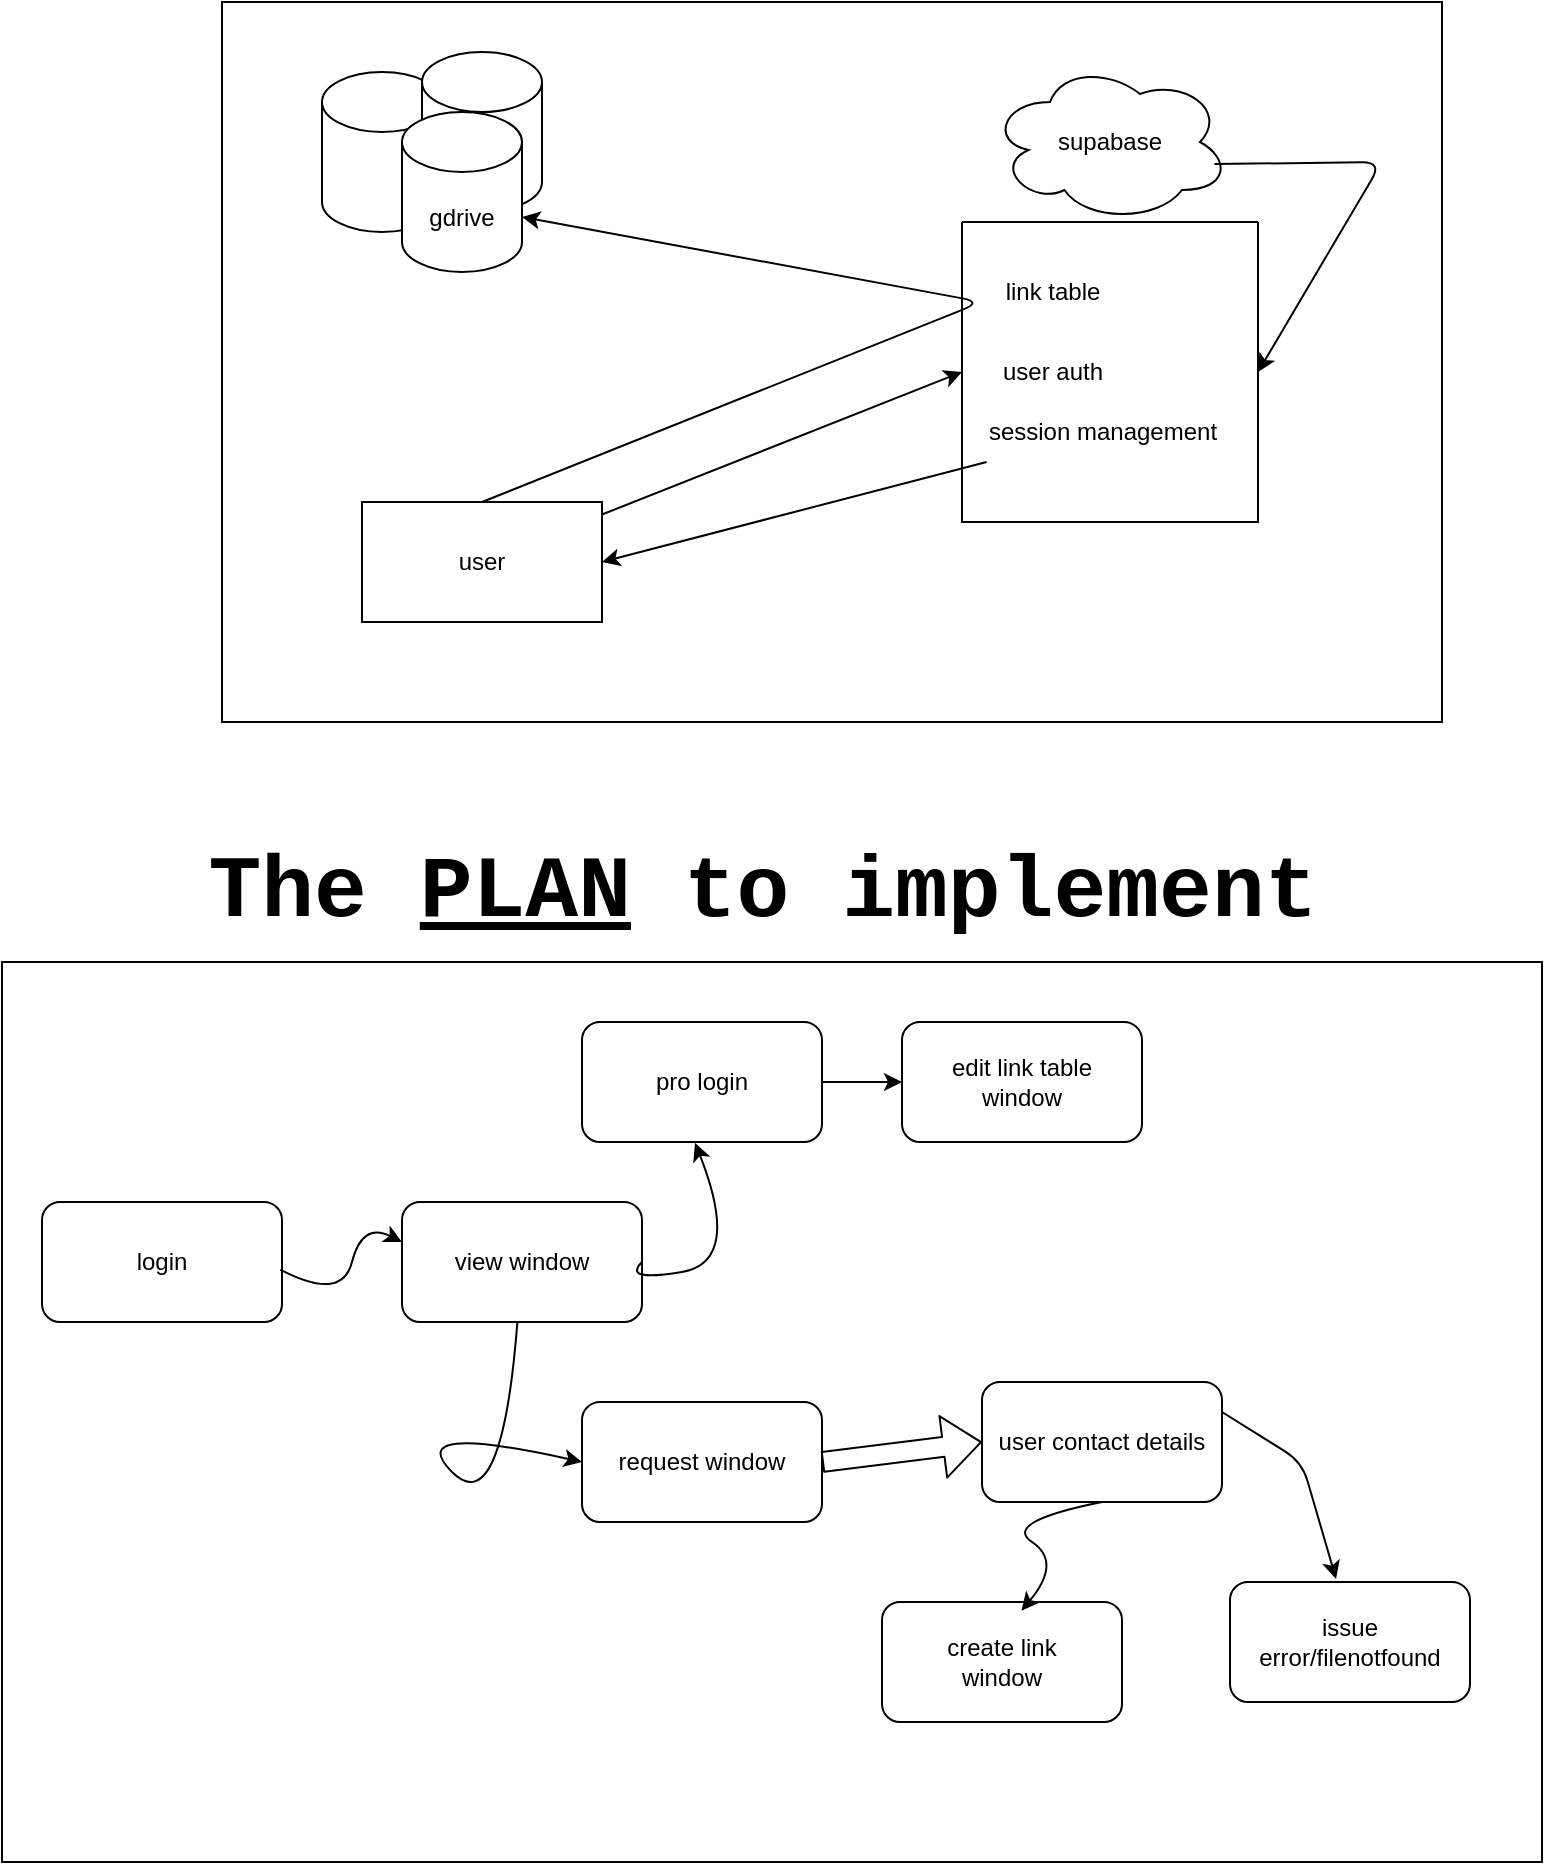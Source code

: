<mxfile>
    <diagram id="v6UFFnsKdNWmGdTV1plk" name="Page-1">
        <mxGraphModel dx="718" dy="970" grid="1" gridSize="10" guides="1" tooltips="1" connect="1" arrows="1" fold="1" page="1" pageScale="1" pageWidth="850" pageHeight="1100" math="0" shadow="0">
            <root>
                <mxCell id="0"/>
                <mxCell id="1" parent="0"/>
                <mxCell id="43" value="" style="rounded=0;whiteSpace=wrap;html=1;" vertex="1" parent="1">
                    <mxGeometry x="30" y="560" width="770" height="450" as="geometry"/>
                </mxCell>
                <mxCell id="19" value="" style="rounded=0;whiteSpace=wrap;html=1;" vertex="1" parent="1">
                    <mxGeometry x="140" y="80" width="610" height="360" as="geometry"/>
                </mxCell>
                <mxCell id="15" style="edgeStyle=none;html=1;exitX=0.5;exitY=0;exitDx=0;exitDy=0;entryX=1;entryY=0;entryDx=0;entryDy=52.5;entryPerimeter=0;" edge="1" parent="1" source="2" target="4">
                    <mxGeometry relative="1" as="geometry">
                        <mxPoint x="350" y="270" as="targetPoint"/>
                        <Array as="points">
                            <mxPoint x="520" y="230"/>
                        </Array>
                    </mxGeometry>
                </mxCell>
                <mxCell id="18" style="edgeStyle=none;html=1;entryX=0;entryY=0.5;entryDx=0;entryDy=0;" edge="1" parent="1" source="2" target="8">
                    <mxGeometry relative="1" as="geometry"/>
                </mxCell>
                <mxCell id="2" value="user" style="rounded=0;whiteSpace=wrap;html=1;" vertex="1" parent="1">
                    <mxGeometry x="210" y="330" width="120" height="60" as="geometry"/>
                </mxCell>
                <mxCell id="3" value="supabase" style="ellipse;shape=cloud;whiteSpace=wrap;html=1;" vertex="1" parent="1">
                    <mxGeometry x="524" y="110" width="120" height="80" as="geometry"/>
                </mxCell>
                <mxCell id="5" value="" style="shape=cylinder3;whiteSpace=wrap;html=1;boundedLbl=1;backgroundOutline=1;size=15;" vertex="1" parent="1">
                    <mxGeometry x="190" y="115" width="60" height="80" as="geometry"/>
                </mxCell>
                <mxCell id="6" value="" style="shape=cylinder3;whiteSpace=wrap;html=1;boundedLbl=1;backgroundOutline=1;size=15;" vertex="1" parent="1">
                    <mxGeometry x="240" y="105" width="60" height="80" as="geometry"/>
                </mxCell>
                <mxCell id="4" value="gdrive" style="shape=cylinder3;whiteSpace=wrap;html=1;boundedLbl=1;backgroundOutline=1;size=15;" vertex="1" parent="1">
                    <mxGeometry x="230" y="135" width="60" height="80" as="geometry"/>
                </mxCell>
                <mxCell id="8" value="" style="swimlane;startSize=0;" vertex="1" parent="1">
                    <mxGeometry x="510" y="190" width="148" height="150" as="geometry"/>
                </mxCell>
                <mxCell id="10" value="link table" style="text;html=1;align=center;verticalAlign=middle;resizable=0;points=[];autosize=1;strokeColor=none;fillColor=none;" vertex="1" parent="8">
                    <mxGeometry x="10" y="20" width="70" height="30" as="geometry"/>
                </mxCell>
                <mxCell id="11" value="user auth" style="text;html=1;align=center;verticalAlign=middle;resizable=0;points=[];autosize=1;strokeColor=none;fillColor=none;" vertex="1" parent="8">
                    <mxGeometry x="10" y="60" width="70" height="30" as="geometry"/>
                </mxCell>
                <mxCell id="12" value="session management" style="text;html=1;align=center;verticalAlign=middle;resizable=0;points=[];autosize=1;strokeColor=none;fillColor=none;" vertex="1" parent="8">
                    <mxGeometry y="90" width="140" height="30" as="geometry"/>
                </mxCell>
                <mxCell id="16" style="edgeStyle=none;html=1;entryX=1;entryY=0.5;entryDx=0;entryDy=0;exitX=0.935;exitY=0.638;exitDx=0;exitDy=0;exitPerimeter=0;" edge="1" parent="1" source="3" target="8">
                    <mxGeometry relative="1" as="geometry">
                        <mxPoint x="660" y="280" as="targetPoint"/>
                        <Array as="points">
                            <mxPoint x="720" y="160"/>
                        </Array>
                    </mxGeometry>
                </mxCell>
                <mxCell id="17" style="edgeStyle=none;html=1;entryX=1;entryY=0.5;entryDx=0;entryDy=0;" edge="1" parent="1" source="12" target="2">
                    <mxGeometry relative="1" as="geometry"/>
                </mxCell>
                <mxCell id="22" value="login" style="rounded=1;whiteSpace=wrap;html=1;" vertex="1" parent="1">
                    <mxGeometry x="50" y="680" width="120" height="60" as="geometry"/>
                </mxCell>
                <mxCell id="23" value="view window" style="rounded=1;whiteSpace=wrap;html=1;" vertex="1" parent="1">
                    <mxGeometry x="230" y="680" width="120" height="60" as="geometry"/>
                </mxCell>
                <mxCell id="30" style="edgeStyle=none;html=1;exitX=1;exitY=0.5;exitDx=0;exitDy=0;" edge="1" parent="1" source="24" target="25">
                    <mxGeometry relative="1" as="geometry"/>
                </mxCell>
                <mxCell id="24" value="pro login" style="rounded=1;whiteSpace=wrap;html=1;" vertex="1" parent="1">
                    <mxGeometry x="320" y="590" width="120" height="60" as="geometry"/>
                </mxCell>
                <mxCell id="25" value="edit link table&lt;div&gt;window&lt;/div&gt;" style="rounded=1;whiteSpace=wrap;html=1;" vertex="1" parent="1">
                    <mxGeometry x="480" y="590" width="120" height="60" as="geometry"/>
                </mxCell>
                <mxCell id="27" value="" style="curved=1;endArrow=classic;html=1;exitX=0.993;exitY=0.564;exitDx=0;exitDy=0;exitPerimeter=0;entryX=0;entryY=0.333;entryDx=0;entryDy=0;entryPerimeter=0;" edge="1" parent="1" source="22" target="23">
                    <mxGeometry width="50" height="50" relative="1" as="geometry">
                        <mxPoint x="290" y="720" as="sourcePoint"/>
                        <mxPoint x="340" y="670" as="targetPoint"/>
                        <Array as="points">
                            <mxPoint x="200" y="730"/>
                            <mxPoint x="210" y="690"/>
                        </Array>
                    </mxGeometry>
                </mxCell>
                <mxCell id="28" value="" style="curved=1;endArrow=classic;html=1;exitX=1;exitY=0.5;exitDx=0;exitDy=0;entryX=0.471;entryY=1.007;entryDx=0;entryDy=0;entryPerimeter=0;" edge="1" parent="1" source="23" target="24">
                    <mxGeometry width="50" height="50" relative="1" as="geometry">
                        <mxPoint x="290" y="720" as="sourcePoint"/>
                        <mxPoint x="340" y="670" as="targetPoint"/>
                        <Array as="points">
                            <mxPoint x="340" y="720"/>
                            <mxPoint x="400" y="710"/>
                        </Array>
                    </mxGeometry>
                </mxCell>
                <mxCell id="31" value="request window" style="rounded=1;whiteSpace=wrap;html=1;" vertex="1" parent="1">
                    <mxGeometry x="320" y="780" width="120" height="60" as="geometry"/>
                </mxCell>
                <mxCell id="33" value="" style="curved=1;endArrow=classic;html=1;entryX=0;entryY=0.5;entryDx=0;entryDy=0;" edge="1" parent="1" source="23" target="31">
                    <mxGeometry width="50" height="50" relative="1" as="geometry">
                        <mxPoint x="230" y="840" as="sourcePoint"/>
                        <mxPoint x="280" y="790" as="targetPoint"/>
                        <Array as="points">
                            <mxPoint x="280" y="840"/>
                            <mxPoint x="230" y="790"/>
                        </Array>
                    </mxGeometry>
                </mxCell>
                <mxCell id="34" value="" style="shape=flexArrow;endArrow=classic;html=1;exitX=1;exitY=0.5;exitDx=0;exitDy=0;" edge="1" parent="1" source="31">
                    <mxGeometry width="50" height="50" relative="1" as="geometry">
                        <mxPoint x="450" y="810" as="sourcePoint"/>
                        <mxPoint x="520" y="800" as="targetPoint"/>
                    </mxGeometry>
                </mxCell>
                <mxCell id="35" value="user contact details" style="rounded=1;whiteSpace=wrap;html=1;" vertex="1" parent="1">
                    <mxGeometry x="520" y="770" width="120" height="60" as="geometry"/>
                </mxCell>
                <mxCell id="39" style="edgeStyle=none;html=1;" edge="1" parent="1" source="37">
                    <mxGeometry relative="1" as="geometry">
                        <mxPoint x="530" y="880" as="targetPoint"/>
                    </mxGeometry>
                </mxCell>
                <mxCell id="37" value="create link&lt;div&gt;window&lt;/div&gt;" style="rounded=1;whiteSpace=wrap;html=1;" vertex="1" parent="1">
                    <mxGeometry x="470" y="880" width="120" height="60" as="geometry"/>
                </mxCell>
                <mxCell id="38" value="" style="curved=1;endArrow=classic;html=1;exitX=0.5;exitY=1;exitDx=0;exitDy=0;entryX=0.581;entryY=0.072;entryDx=0;entryDy=0;entryPerimeter=0;" edge="1" parent="1" source="35" target="37">
                    <mxGeometry width="50" height="50" relative="1" as="geometry">
                        <mxPoint x="530" y="870" as="sourcePoint"/>
                        <mxPoint x="740" y="820" as="targetPoint"/>
                        <Array as="points">
                            <mxPoint x="530" y="840"/>
                            <mxPoint x="560" y="860"/>
                        </Array>
                    </mxGeometry>
                </mxCell>
                <mxCell id="40" value="issue error/filenotfound" style="rounded=1;whiteSpace=wrap;html=1;" vertex="1" parent="1">
                    <mxGeometry x="644" y="870" width="120" height="60" as="geometry"/>
                </mxCell>
                <mxCell id="41" style="edgeStyle=none;html=1;exitX=1;exitY=0.25;exitDx=0;exitDy=0;entryX=0.442;entryY=-0.025;entryDx=0;entryDy=0;entryPerimeter=0;" edge="1" parent="1" source="35" target="40">
                    <mxGeometry relative="1" as="geometry">
                        <Array as="points">
                            <mxPoint x="680" y="810"/>
                        </Array>
                    </mxGeometry>
                </mxCell>
                <mxCell id="44" value="&lt;font face=&quot;Courier New&quot; style=&quot;font-size: 44px;&quot;&gt;&lt;b style=&quot;&quot;&gt;The &lt;u style=&quot;&quot;&gt;PLAN&lt;/u&gt; to implement&lt;/b&gt;&lt;/font&gt;" style="text;html=1;align=center;verticalAlign=middle;resizable=0;points=[];autosize=1;strokeColor=none;fillColor=none;" vertex="1" parent="1">
                    <mxGeometry x="120" y="490" width="580" height="70" as="geometry"/>
                </mxCell>
            </root>
        </mxGraphModel>
    </diagram>
</mxfile>